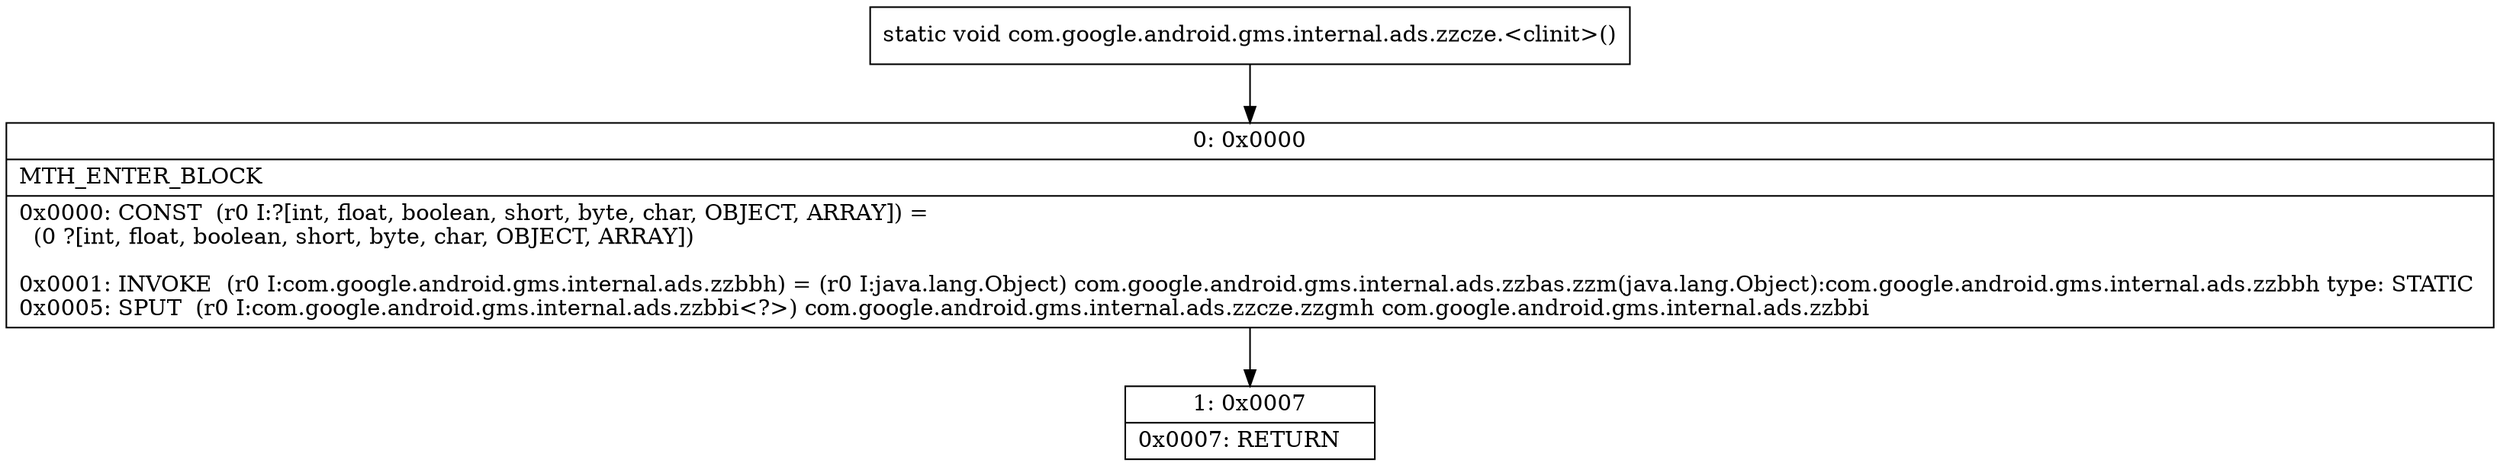 digraph "CFG forcom.google.android.gms.internal.ads.zzcze.\<clinit\>()V" {
Node_0 [shape=record,label="{0\:\ 0x0000|MTH_ENTER_BLOCK\l|0x0000: CONST  (r0 I:?[int, float, boolean, short, byte, char, OBJECT, ARRAY]) = \l  (0 ?[int, float, boolean, short, byte, char, OBJECT, ARRAY])\l \l0x0001: INVOKE  (r0 I:com.google.android.gms.internal.ads.zzbbh) = (r0 I:java.lang.Object) com.google.android.gms.internal.ads.zzbas.zzm(java.lang.Object):com.google.android.gms.internal.ads.zzbbh type: STATIC \l0x0005: SPUT  (r0 I:com.google.android.gms.internal.ads.zzbbi\<?\>) com.google.android.gms.internal.ads.zzcze.zzgmh com.google.android.gms.internal.ads.zzbbi \l}"];
Node_1 [shape=record,label="{1\:\ 0x0007|0x0007: RETURN   \l}"];
MethodNode[shape=record,label="{static void com.google.android.gms.internal.ads.zzcze.\<clinit\>() }"];
MethodNode -> Node_0;
Node_0 -> Node_1;
}


